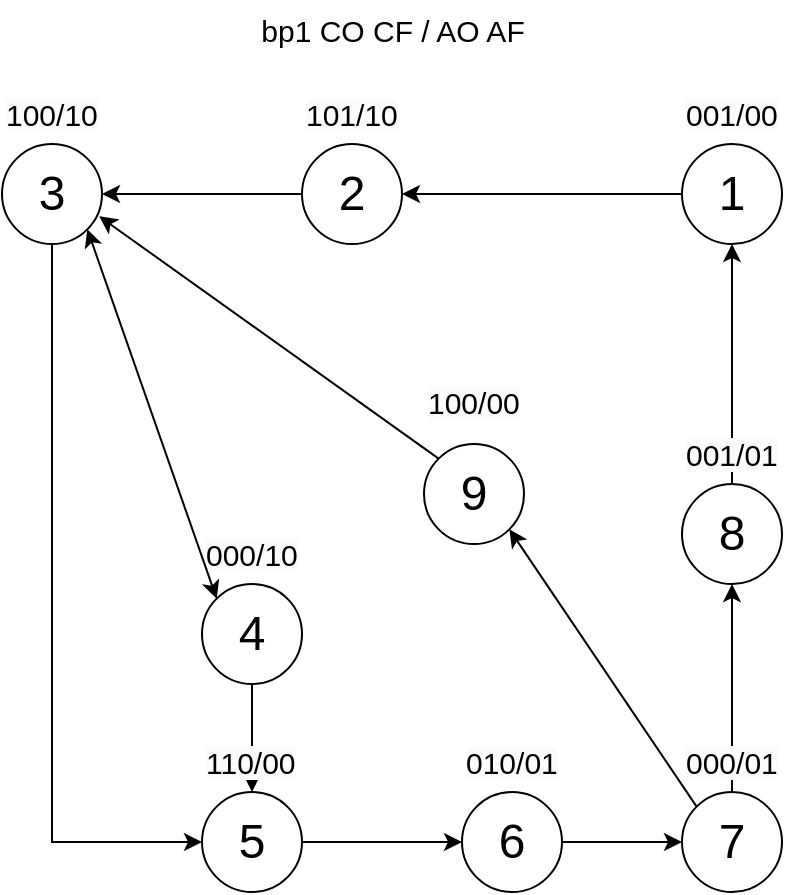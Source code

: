 <mxfile version="22.1.0" type="github">
  <diagram name="Page-1" id="AmhvDtN12hfX36d8CAgO">
    <mxGraphModel dx="1050" dy="542" grid="1" gridSize="10" guides="1" tooltips="1" connect="1" arrows="1" fold="1" page="1" pageScale="1" pageWidth="827" pageHeight="1169" math="0" shadow="0">
      <root>
        <mxCell id="0" />
        <mxCell id="1" parent="0" />
        <mxCell id="gM9qF0p-B_GPEuxgAu5l-1" style="edgeStyle=orthogonalEdgeStyle;rounded=0;orthogonalLoop=1;jettySize=auto;html=1;exitX=0;exitY=0.5;exitDx=0;exitDy=0;entryX=1;entryY=0.5;entryDx=0;entryDy=0;" edge="1" parent="1" source="Vd_EWAeYuF9hCsvW2SVY-1" target="Vd_EWAeYuF9hCsvW2SVY-7">
          <mxGeometry relative="1" as="geometry" />
        </mxCell>
        <mxCell id="Vd_EWAeYuF9hCsvW2SVY-1" value="&lt;font style=&quot;font-size: 24px;&quot;&gt;1&lt;/font&gt;" style="ellipse;whiteSpace=wrap;html=1;aspect=fixed;" parent="1" vertex="1">
          <mxGeometry x="559" y="130" width="50" height="50" as="geometry" />
        </mxCell>
        <mxCell id="Vd_EWAeYuF9hCsvW2SVY-2" value="&lt;font style=&quot;font-size: 15px;&quot;&gt;bp1 CO CF / AO AF&lt;/font&gt;" style="text;html=1;align=center;verticalAlign=middle;resizable=0;points=[];autosize=1;strokeColor=none;fillColor=none;" parent="1" vertex="1">
          <mxGeometry x="334" y="58" width="160" height="30" as="geometry" />
        </mxCell>
        <mxCell id="Vd_EWAeYuF9hCsvW2SVY-4" value="&lt;span style=&quot;color: rgb(0, 0, 0); font-family: Helvetica; font-size: 15px; font-style: normal; font-variant-ligatures: normal; font-variant-caps: normal; font-weight: 400; letter-spacing: normal; orphans: 2; text-align: center; text-indent: 0px; text-transform: none; widows: 2; word-spacing: 0px; -webkit-text-stroke-width: 0px; background-color: rgb(251, 251, 251); text-decoration-thickness: initial; text-decoration-style: initial; text-decoration-color: initial; float: none; display: inline !important;&quot;&gt;001/00&lt;/span&gt;" style="text;whiteSpace=wrap;html=1;" parent="1" vertex="1">
          <mxGeometry x="559" y="100" width="50" height="30" as="geometry" />
        </mxCell>
        <mxCell id="Vd_EWAeYuF9hCsvW2SVY-41" style="edgeStyle=orthogonalEdgeStyle;rounded=0;orthogonalLoop=1;jettySize=auto;html=1;exitX=0;exitY=0.5;exitDx=0;exitDy=0;entryX=1;entryY=0.5;entryDx=0;entryDy=0;" parent="1" source="Vd_EWAeYuF9hCsvW2SVY-7" target="Vd_EWAeYuF9hCsvW2SVY-9" edge="1">
          <mxGeometry relative="1" as="geometry" />
        </mxCell>
        <mxCell id="Vd_EWAeYuF9hCsvW2SVY-7" value="&lt;span style=&quot;font-size: 24px;&quot;&gt;2&lt;/span&gt;" style="ellipse;whiteSpace=wrap;html=1;aspect=fixed;" parent="1" vertex="1">
          <mxGeometry x="369" y="130" width="50" height="50" as="geometry" />
        </mxCell>
        <mxCell id="Vd_EWAeYuF9hCsvW2SVY-8" value="&lt;span style=&quot;color: rgb(0, 0, 0); font-family: Helvetica; font-size: 15px; font-style: normal; font-variant-ligatures: normal; font-variant-caps: normal; font-weight: 400; letter-spacing: normal; orphans: 2; text-align: center; text-indent: 0px; text-transform: none; widows: 2; word-spacing: 0px; -webkit-text-stroke-width: 0px; background-color: rgb(251, 251, 251); text-decoration-thickness: initial; text-decoration-style: initial; text-decoration-color: initial; float: none; display: inline !important;&quot;&gt;101/10&lt;/span&gt;" style="text;whiteSpace=wrap;html=1;" parent="1" vertex="1">
          <mxGeometry x="369" y="100" width="50" height="30" as="geometry" />
        </mxCell>
        <mxCell id="gM9qF0p-B_GPEuxgAu5l-2" style="edgeStyle=orthogonalEdgeStyle;rounded=0;orthogonalLoop=1;jettySize=auto;html=1;exitX=0.5;exitY=1;exitDx=0;exitDy=0;entryX=0;entryY=0.5;entryDx=0;entryDy=0;" edge="1" parent="1" source="Vd_EWAeYuF9hCsvW2SVY-9" target="Vd_EWAeYuF9hCsvW2SVY-18">
          <mxGeometry relative="1" as="geometry" />
        </mxCell>
        <mxCell id="Vd_EWAeYuF9hCsvW2SVY-9" value="&lt;font style=&quot;font-size: 24px;&quot;&gt;3&lt;/font&gt;" style="ellipse;whiteSpace=wrap;html=1;aspect=fixed;" parent="1" vertex="1">
          <mxGeometry x="219" y="130" width="50" height="50" as="geometry" />
        </mxCell>
        <mxCell id="Vd_EWAeYuF9hCsvW2SVY-10" value="&lt;span style=&quot;color: rgb(0, 0, 0); font-family: Helvetica; font-size: 15px; font-style: normal; font-variant-ligatures: normal; font-variant-caps: normal; font-weight: 400; letter-spacing: normal; orphans: 2; text-align: center; text-indent: 0px; text-transform: none; widows: 2; word-spacing: 0px; -webkit-text-stroke-width: 0px; background-color: rgb(251, 251, 251); text-decoration-thickness: initial; text-decoration-style: initial; text-decoration-color: initial; float: none; display: inline !important;&quot;&gt;100/10&lt;/span&gt;" style="text;whiteSpace=wrap;html=1;" parent="1" vertex="1">
          <mxGeometry x="219" y="100" width="50" height="30" as="geometry" />
        </mxCell>
        <mxCell id="gM9qF0p-B_GPEuxgAu5l-5" style="edgeStyle=orthogonalEdgeStyle;rounded=0;orthogonalLoop=1;jettySize=auto;html=1;exitX=0.5;exitY=1;exitDx=0;exitDy=0;" edge="1" parent="1" source="Vd_EWAeYuF9hCsvW2SVY-11" target="Vd_EWAeYuF9hCsvW2SVY-18">
          <mxGeometry relative="1" as="geometry" />
        </mxCell>
        <mxCell id="Vd_EWAeYuF9hCsvW2SVY-11" value="&lt;font style=&quot;font-size: 24px;&quot;&gt;4&lt;/font&gt;" style="ellipse;whiteSpace=wrap;html=1;aspect=fixed;" parent="1" vertex="1">
          <mxGeometry x="319" y="350" width="50" height="50" as="geometry" />
        </mxCell>
        <mxCell id="gM9qF0p-B_GPEuxgAu5l-6" style="edgeStyle=orthogonalEdgeStyle;rounded=0;orthogonalLoop=1;jettySize=auto;html=1;exitX=1;exitY=0.5;exitDx=0;exitDy=0;entryX=0;entryY=0.5;entryDx=0;entryDy=0;" edge="1" parent="1" source="Vd_EWAeYuF9hCsvW2SVY-18" target="Vd_EWAeYuF9hCsvW2SVY-49">
          <mxGeometry relative="1" as="geometry" />
        </mxCell>
        <mxCell id="Vd_EWAeYuF9hCsvW2SVY-18" value="&lt;font style=&quot;font-size: 24px;&quot;&gt;5&lt;/font&gt;" style="ellipse;whiteSpace=wrap;html=1;aspect=fixed;" parent="1" vertex="1">
          <mxGeometry x="319" y="454" width="50" height="50" as="geometry" />
        </mxCell>
        <mxCell id="Vd_EWAeYuF9hCsvW2SVY-19" value="&lt;span style=&quot;color: rgb(0, 0, 0); font-family: Helvetica; font-size: 15px; font-style: normal; font-variant-ligatures: normal; font-variant-caps: normal; font-weight: 400; letter-spacing: normal; orphans: 2; text-align: center; text-indent: 0px; text-transform: none; widows: 2; word-spacing: 0px; -webkit-text-stroke-width: 0px; background-color: rgb(251, 251, 251); text-decoration-thickness: initial; text-decoration-style: initial; text-decoration-color: initial; float: none; display: inline !important;&quot;&gt;110/00&lt;/span&gt;" style="text;whiteSpace=wrap;html=1;" parent="1" vertex="1">
          <mxGeometry x="319" y="424" width="50" height="30" as="geometry" />
        </mxCell>
        <mxCell id="Vd_EWAeYuF9hCsvW2SVY-12" value="&lt;span style=&quot;color: rgb(0, 0, 0); font-family: Helvetica; font-size: 15px; font-style: normal; font-variant-ligatures: normal; font-variant-caps: normal; font-weight: 400; letter-spacing: normal; orphans: 2; text-align: center; text-indent: 0px; text-transform: none; widows: 2; word-spacing: 0px; -webkit-text-stroke-width: 0px; background-color: rgb(251, 251, 251); text-decoration-thickness: initial; text-decoration-style: initial; text-decoration-color: initial; float: none; display: inline !important;&quot;&gt;000/10&lt;/span&gt;" style="text;whiteSpace=wrap;html=1;" parent="1" vertex="1">
          <mxGeometry x="319" y="320" width="50" height="30" as="geometry" />
        </mxCell>
        <mxCell id="Vd_EWAeYuF9hCsvW2SVY-46" value="" style="endArrow=classic;startArrow=classic;html=1;rounded=0;exitX=1;exitY=1;exitDx=0;exitDy=0;entryX=0;entryY=0;entryDx=0;entryDy=0;" parent="1" source="Vd_EWAeYuF9hCsvW2SVY-9" target="Vd_EWAeYuF9hCsvW2SVY-11" edge="1">
          <mxGeometry width="50" height="50" relative="1" as="geometry">
            <mxPoint x="309" y="330" as="sourcePoint" />
            <mxPoint x="359" y="280" as="targetPoint" />
          </mxGeometry>
        </mxCell>
        <mxCell id="Vd_EWAeYuF9hCsvW2SVY-54" style="edgeStyle=orthogonalEdgeStyle;rounded=0;orthogonalLoop=1;jettySize=auto;html=1;exitX=1;exitY=0.5;exitDx=0;exitDy=0;entryX=0;entryY=0.5;entryDx=0;entryDy=0;" parent="1" source="Vd_EWAeYuF9hCsvW2SVY-49" target="Vd_EWAeYuF9hCsvW2SVY-51" edge="1">
          <mxGeometry relative="1" as="geometry" />
        </mxCell>
        <mxCell id="Vd_EWAeYuF9hCsvW2SVY-49" value="&lt;span style=&quot;font-size: 24px;&quot;&gt;6&lt;/span&gt;" style="ellipse;whiteSpace=wrap;html=1;aspect=fixed;" parent="1" vertex="1">
          <mxGeometry x="449" y="454" width="50" height="50" as="geometry" />
        </mxCell>
        <mxCell id="Vd_EWAeYuF9hCsvW2SVY-50" value="&lt;span style=&quot;color: rgb(0, 0, 0); font-family: Helvetica; font-size: 15px; font-style: normal; font-variant-ligatures: normal; font-variant-caps: normal; font-weight: 400; letter-spacing: normal; orphans: 2; text-align: center; text-indent: 0px; text-transform: none; widows: 2; word-spacing: 0px; -webkit-text-stroke-width: 0px; background-color: rgb(251, 251, 251); text-decoration-thickness: initial; text-decoration-style: initial; text-decoration-color: initial; float: none; display: inline !important;&quot;&gt;010/01&lt;br&gt;&lt;/span&gt;" style="text;whiteSpace=wrap;html=1;" parent="1" vertex="1">
          <mxGeometry x="449" y="424" width="50" height="26" as="geometry" />
        </mxCell>
        <mxCell id="Vd_EWAeYuF9hCsvW2SVY-58" style="edgeStyle=orthogonalEdgeStyle;rounded=0;orthogonalLoop=1;jettySize=auto;html=1;exitX=0.5;exitY=0;exitDx=0;exitDy=0;entryX=0.5;entryY=1;entryDx=0;entryDy=0;" parent="1" source="Vd_EWAeYuF9hCsvW2SVY-51" target="Vd_EWAeYuF9hCsvW2SVY-55" edge="1">
          <mxGeometry relative="1" as="geometry" />
        </mxCell>
        <mxCell id="Vd_EWAeYuF9hCsvW2SVY-51" value="&lt;span style=&quot;font-size: 24px;&quot;&gt;7&lt;br&gt;&lt;/span&gt;" style="ellipse;whiteSpace=wrap;html=1;aspect=fixed;" parent="1" vertex="1">
          <mxGeometry x="559" y="454" width="50" height="50" as="geometry" />
        </mxCell>
        <mxCell id="Vd_EWAeYuF9hCsvW2SVY-52" value="&lt;span style=&quot;color: rgb(0, 0, 0); font-family: Helvetica; font-size: 15px; font-style: normal; font-variant-ligatures: normal; font-variant-caps: normal; font-weight: 400; letter-spacing: normal; orphans: 2; text-align: center; text-indent: 0px; text-transform: none; widows: 2; word-spacing: 0px; -webkit-text-stroke-width: 0px; background-color: rgb(251, 251, 251); text-decoration-thickness: initial; text-decoration-style: initial; text-decoration-color: initial; float: none; display: inline !important;&quot;&gt;000/01&lt;br&gt;&lt;/span&gt;" style="text;whiteSpace=wrap;html=1;" parent="1" vertex="1">
          <mxGeometry x="559" y="424" width="50" height="26" as="geometry" />
        </mxCell>
        <mxCell id="Vd_EWAeYuF9hCsvW2SVY-59" style="edgeStyle=orthogonalEdgeStyle;rounded=0;orthogonalLoop=1;jettySize=auto;html=1;exitX=0.5;exitY=0;exitDx=0;exitDy=0;entryX=0.5;entryY=1;entryDx=0;entryDy=0;" parent="1" source="Vd_EWAeYuF9hCsvW2SVY-55" target="Vd_EWAeYuF9hCsvW2SVY-1" edge="1">
          <mxGeometry relative="1" as="geometry" />
        </mxCell>
        <mxCell id="Vd_EWAeYuF9hCsvW2SVY-55" value="&lt;span style=&quot;font-size: 24px;&quot;&gt;8&lt;br&gt;&lt;/span&gt;" style="ellipse;whiteSpace=wrap;html=1;aspect=fixed;" parent="1" vertex="1">
          <mxGeometry x="559" y="300" width="50" height="50" as="geometry" />
        </mxCell>
        <mxCell id="Vd_EWAeYuF9hCsvW2SVY-56" value="&lt;span style=&quot;color: rgb(0, 0, 0); font-family: Helvetica; font-size: 15px; font-style: normal; font-variant-ligatures: normal; font-variant-caps: normal; font-weight: 400; letter-spacing: normal; orphans: 2; text-align: center; text-indent: 0px; text-transform: none; widows: 2; word-spacing: 0px; -webkit-text-stroke-width: 0px; background-color: rgb(251, 251, 251); text-decoration-thickness: initial; text-decoration-style: initial; text-decoration-color: initial; float: none; display: inline !important;&quot;&gt;001/01&lt;br&gt;&lt;/span&gt;" style="text;whiteSpace=wrap;html=1;" parent="1" vertex="1">
          <mxGeometry x="559" y="270" width="50" height="26" as="geometry" />
        </mxCell>
        <mxCell id="Vd_EWAeYuF9hCsvW2SVY-62" value="&lt;span style=&quot;font-size: 24px;&quot;&gt;9&lt;br&gt;&lt;/span&gt;" style="ellipse;whiteSpace=wrap;html=1;aspect=fixed;" parent="1" vertex="1">
          <mxGeometry x="430" y="280" width="50" height="50" as="geometry" />
        </mxCell>
        <mxCell id="Vd_EWAeYuF9hCsvW2SVY-63" value="&lt;span style=&quot;color: rgb(0, 0, 0); font-family: Helvetica; font-size: 15px; font-style: normal; font-variant-ligatures: normal; font-variant-caps: normal; font-weight: 400; letter-spacing: normal; orphans: 2; text-align: center; text-indent: 0px; text-transform: none; widows: 2; word-spacing: 0px; -webkit-text-stroke-width: 0px; background-color: rgb(251, 251, 251); text-decoration-thickness: initial; text-decoration-style: initial; text-decoration-color: initial; float: none; display: inline !important;&quot;&gt;100/00&lt;br&gt;&lt;/span&gt;" style="text;whiteSpace=wrap;html=1;" parent="1" vertex="1">
          <mxGeometry x="430" y="244" width="50" height="26" as="geometry" />
        </mxCell>
        <mxCell id="Vd_EWAeYuF9hCsvW2SVY-66" value="" style="endArrow=classic;html=1;rounded=0;exitX=0;exitY=0;exitDx=0;exitDy=0;entryX=1;entryY=1;entryDx=0;entryDy=0;" parent="1" source="Vd_EWAeYuF9hCsvW2SVY-51" target="Vd_EWAeYuF9hCsvW2SVY-62" edge="1">
          <mxGeometry width="50" height="50" relative="1" as="geometry">
            <mxPoint x="459" y="330" as="sourcePoint" />
            <mxPoint x="501.678" y="382.678" as="targetPoint" />
          </mxGeometry>
        </mxCell>
        <mxCell id="Vd_EWAeYuF9hCsvW2SVY-69" value="" style="endArrow=classic;html=1;rounded=0;exitX=0;exitY=0;exitDx=0;exitDy=0;entryX=0.972;entryY=0.723;entryDx=0;entryDy=0;entryPerimeter=0;" parent="1" source="Vd_EWAeYuF9hCsvW2SVY-62" target="Vd_EWAeYuF9hCsvW2SVY-9" edge="1">
          <mxGeometry width="50" height="50" relative="1" as="geometry">
            <mxPoint x="459" y="330" as="sourcePoint" />
            <mxPoint x="509" y="280" as="targetPoint" />
          </mxGeometry>
        </mxCell>
      </root>
    </mxGraphModel>
  </diagram>
</mxfile>
